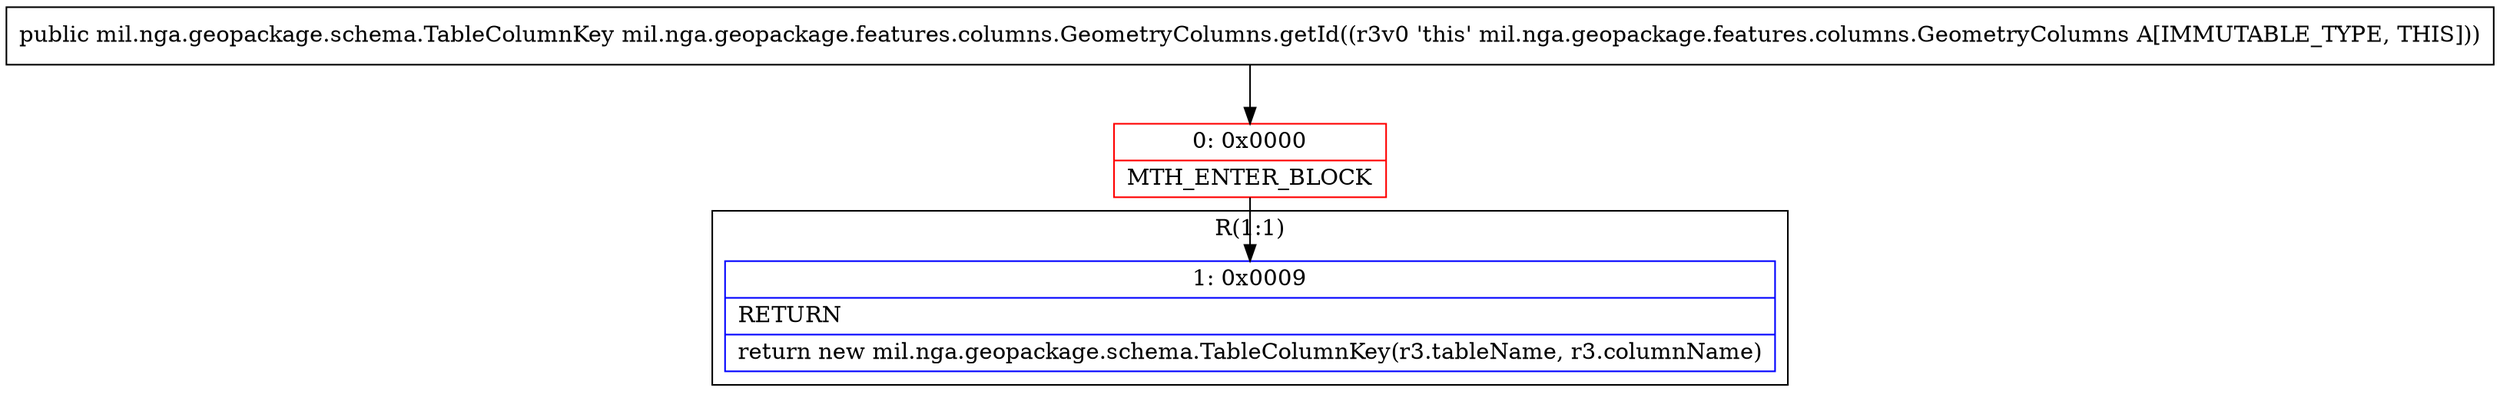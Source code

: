 digraph "CFG formil.nga.geopackage.features.columns.GeometryColumns.getId()Lmil\/nga\/geopackage\/schema\/TableColumnKey;" {
subgraph cluster_Region_642665911 {
label = "R(1:1)";
node [shape=record,color=blue];
Node_1 [shape=record,label="{1\:\ 0x0009|RETURN\l|return new mil.nga.geopackage.schema.TableColumnKey(r3.tableName, r3.columnName)\l}"];
}
Node_0 [shape=record,color=red,label="{0\:\ 0x0000|MTH_ENTER_BLOCK\l}"];
MethodNode[shape=record,label="{public mil.nga.geopackage.schema.TableColumnKey mil.nga.geopackage.features.columns.GeometryColumns.getId((r3v0 'this' mil.nga.geopackage.features.columns.GeometryColumns A[IMMUTABLE_TYPE, THIS])) }"];
MethodNode -> Node_0;
Node_0 -> Node_1;
}

